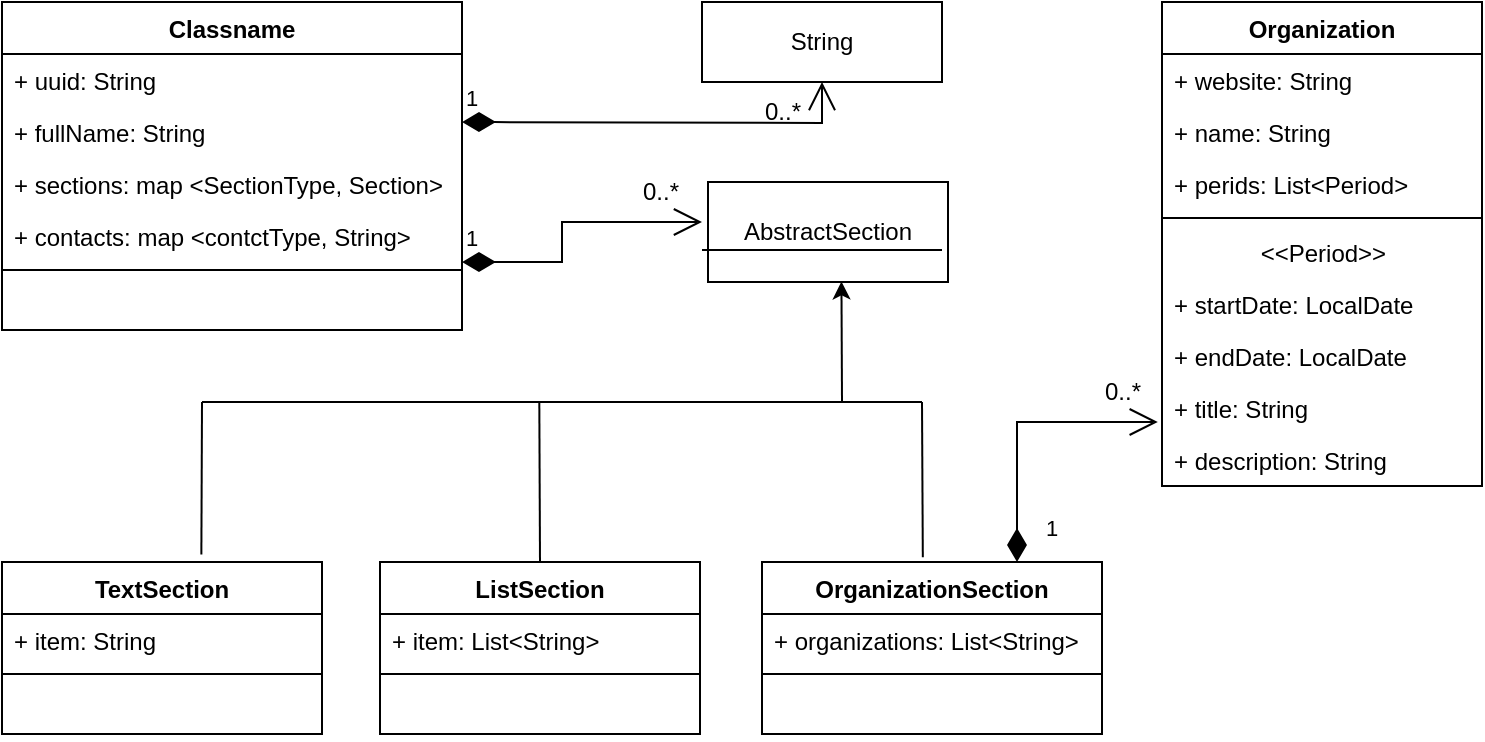 <mxfile version="20.8.23" type="github">
  <diagram id="C5RBs43oDa-KdzZeNtuy" name="Page-1">
    <mxGraphModel dx="1318" dy="532" grid="1" gridSize="10" guides="1" tooltips="1" connect="1" arrows="1" fold="1" page="1" pageScale="1" pageWidth="827" pageHeight="1169" math="0" shadow="0">
      <root>
        <mxCell id="WIyWlLk6GJQsqaUBKTNV-0" />
        <mxCell id="WIyWlLk6GJQsqaUBKTNV-1" parent="WIyWlLk6GJQsqaUBKTNV-0" />
        <mxCell id="iBekU815NQ3VYdeE8X2_-0" value="Classname" style="swimlane;fontStyle=1;align=center;verticalAlign=top;childLayout=stackLayout;horizontal=1;startSize=26;horizontalStack=0;resizeParent=1;resizeParentMax=0;resizeLast=0;collapsible=1;marginBottom=0;" parent="WIyWlLk6GJQsqaUBKTNV-1" vertex="1">
          <mxGeometry x="60" y="40" width="230" height="164" as="geometry" />
        </mxCell>
        <mxCell id="iBekU815NQ3VYdeE8X2_-1" value="+ uuid: String" style="text;strokeColor=none;fillColor=none;align=left;verticalAlign=top;spacingLeft=4;spacingRight=4;overflow=hidden;rotatable=0;points=[[0,0.5],[1,0.5]];portConstraint=eastwest;" parent="iBekU815NQ3VYdeE8X2_-0" vertex="1">
          <mxGeometry y="26" width="230" height="26" as="geometry" />
        </mxCell>
        <mxCell id="iBekU815NQ3VYdeE8X2_-5" value="+ fullName: String" style="text;strokeColor=none;fillColor=none;align=left;verticalAlign=top;spacingLeft=4;spacingRight=4;overflow=hidden;rotatable=0;points=[[0,0.5],[1,0.5]];portConstraint=eastwest;" parent="iBekU815NQ3VYdeE8X2_-0" vertex="1">
          <mxGeometry y="52" width="230" height="26" as="geometry" />
        </mxCell>
        <mxCell id="iBekU815NQ3VYdeE8X2_-6" value="+ sections: map &lt;SectionType, Section&gt;" style="text;strokeColor=none;fillColor=none;align=left;verticalAlign=top;spacingLeft=4;spacingRight=4;overflow=hidden;rotatable=0;points=[[0,0.5],[1,0.5]];portConstraint=eastwest;" parent="iBekU815NQ3VYdeE8X2_-0" vertex="1">
          <mxGeometry y="78" width="230" height="26" as="geometry" />
        </mxCell>
        <mxCell id="iBekU815NQ3VYdeE8X2_-7" value="+ contacts: map &lt;contctType, String&gt;" style="text;strokeColor=none;fillColor=none;align=left;verticalAlign=top;spacingLeft=4;spacingRight=4;overflow=hidden;rotatable=0;points=[[0,0.5],[1,0.5]];portConstraint=eastwest;" parent="iBekU815NQ3VYdeE8X2_-0" vertex="1">
          <mxGeometry y="104" width="230" height="26" as="geometry" />
        </mxCell>
        <mxCell id="iBekU815NQ3VYdeE8X2_-2" value="" style="line;strokeWidth=1;fillColor=none;align=left;verticalAlign=middle;spacingTop=-1;spacingLeft=3;spacingRight=3;rotatable=0;labelPosition=right;points=[];portConstraint=eastwest;strokeColor=inherit;" parent="iBekU815NQ3VYdeE8X2_-0" vertex="1">
          <mxGeometry y="130" width="230" height="8" as="geometry" />
        </mxCell>
        <mxCell id="iBekU815NQ3VYdeE8X2_-3" value="   " style="text;strokeColor=none;fillColor=none;align=left;verticalAlign=top;spacingLeft=4;spacingRight=4;overflow=hidden;rotatable=0;points=[[0,0.5],[1,0.5]];portConstraint=eastwest;" parent="iBekU815NQ3VYdeE8X2_-0" vertex="1">
          <mxGeometry y="138" width="230" height="26" as="geometry" />
        </mxCell>
        <mxCell id="iBekU815NQ3VYdeE8X2_-8" value="String" style="whiteSpace=wrap;html=1;" parent="WIyWlLk6GJQsqaUBKTNV-1" vertex="1">
          <mxGeometry x="410" y="40" width="120" height="40" as="geometry" />
        </mxCell>
        <mxCell id="iBekU815NQ3VYdeE8X2_-11" value="AbstractSection" style="whiteSpace=wrap;html=1;" parent="WIyWlLk6GJQsqaUBKTNV-1" vertex="1">
          <mxGeometry x="413" y="130" width="120" height="50" as="geometry" />
        </mxCell>
        <mxCell id="iBekU815NQ3VYdeE8X2_-16" value="" style="line;strokeWidth=1;fillColor=none;align=left;verticalAlign=middle;spacingTop=-1;spacingLeft=3;spacingRight=3;rotatable=0;labelPosition=right;points=[];portConstraint=eastwest;strokeColor=inherit;" parent="WIyWlLk6GJQsqaUBKTNV-1" vertex="1">
          <mxGeometry x="410" y="160" width="120" height="8" as="geometry" />
        </mxCell>
        <mxCell id="iBekU815NQ3VYdeE8X2_-17" value="1" style="endArrow=open;html=1;endSize=12;startArrow=diamondThin;startSize=14;startFill=1;edgeStyle=orthogonalEdgeStyle;align=left;verticalAlign=bottom;rounded=0;" parent="WIyWlLk6GJQsqaUBKTNV-1" target="iBekU815NQ3VYdeE8X2_-8" edge="1">
          <mxGeometry x="-1" y="3" relative="1" as="geometry">
            <mxPoint x="290" y="100" as="sourcePoint" />
            <mxPoint x="380" y="100" as="targetPoint" />
          </mxGeometry>
        </mxCell>
        <mxCell id="iBekU815NQ3VYdeE8X2_-18" value="1" style="endArrow=open;html=1;endSize=12;startArrow=diamondThin;startSize=14;startFill=1;edgeStyle=orthogonalEdgeStyle;align=left;verticalAlign=bottom;rounded=0;" parent="WIyWlLk6GJQsqaUBKTNV-1" edge="1">
          <mxGeometry x="-1" y="3" relative="1" as="geometry">
            <mxPoint x="290" y="170" as="sourcePoint" />
            <mxPoint x="410" y="150" as="targetPoint" />
            <Array as="points">
              <mxPoint x="340" y="170" />
              <mxPoint x="340" y="150" />
            </Array>
          </mxGeometry>
        </mxCell>
        <mxCell id="iBekU815NQ3VYdeE8X2_-72" value="TextSection" style="swimlane;fontStyle=1;align=center;verticalAlign=top;childLayout=stackLayout;horizontal=1;startSize=26;horizontalStack=0;resizeParent=1;resizeParentMax=0;resizeLast=0;collapsible=1;marginBottom=0;" parent="WIyWlLk6GJQsqaUBKTNV-1" vertex="1">
          <mxGeometry x="60" y="320" width="160" height="86" as="geometry" />
        </mxCell>
        <mxCell id="iBekU815NQ3VYdeE8X2_-92" value="+ item: String" style="text;strokeColor=none;fillColor=none;align=left;verticalAlign=top;spacingLeft=4;spacingRight=4;overflow=hidden;rotatable=0;points=[[0,0.5],[1,0.5]];portConstraint=eastwest;" parent="iBekU815NQ3VYdeE8X2_-72" vertex="1">
          <mxGeometry y="26" width="160" height="26" as="geometry" />
        </mxCell>
        <mxCell id="iBekU815NQ3VYdeE8X2_-74" value="" style="line;strokeWidth=1;fillColor=none;align=left;verticalAlign=middle;spacingTop=-1;spacingLeft=3;spacingRight=3;rotatable=0;labelPosition=right;points=[];portConstraint=eastwest;strokeColor=inherit;" parent="iBekU815NQ3VYdeE8X2_-72" vertex="1">
          <mxGeometry y="52" width="160" height="8" as="geometry" />
        </mxCell>
        <mxCell id="iBekU815NQ3VYdeE8X2_-75" value=" " style="text;strokeColor=none;fillColor=none;align=left;verticalAlign=top;spacingLeft=4;spacingRight=4;overflow=hidden;rotatable=0;points=[[0,0.5],[1,0.5]];portConstraint=eastwest;" parent="iBekU815NQ3VYdeE8X2_-72" vertex="1">
          <mxGeometry y="60" width="160" height="26" as="geometry" />
        </mxCell>
        <mxCell id="iBekU815NQ3VYdeE8X2_-76" value="ListSection" style="swimlane;fontStyle=1;align=center;verticalAlign=top;childLayout=stackLayout;horizontal=1;startSize=26;horizontalStack=0;resizeParent=1;resizeParentMax=0;resizeLast=0;collapsible=1;marginBottom=0;" parent="WIyWlLk6GJQsqaUBKTNV-1" vertex="1">
          <mxGeometry x="249" y="320" width="160" height="86" as="geometry" />
        </mxCell>
        <mxCell id="iBekU815NQ3VYdeE8X2_-77" value="+ item: List&lt;String&gt;" style="text;strokeColor=none;fillColor=none;align=left;verticalAlign=top;spacingLeft=4;spacingRight=4;overflow=hidden;rotatable=0;points=[[0,0.5],[1,0.5]];portConstraint=eastwest;" parent="iBekU815NQ3VYdeE8X2_-76" vertex="1">
          <mxGeometry y="26" width="160" height="26" as="geometry" />
        </mxCell>
        <mxCell id="iBekU815NQ3VYdeE8X2_-78" value="" style="line;strokeWidth=1;fillColor=none;align=left;verticalAlign=middle;spacingTop=-1;spacingLeft=3;spacingRight=3;rotatable=0;labelPosition=right;points=[];portConstraint=eastwest;strokeColor=inherit;" parent="iBekU815NQ3VYdeE8X2_-76" vertex="1">
          <mxGeometry y="52" width="160" height="8" as="geometry" />
        </mxCell>
        <mxCell id="iBekU815NQ3VYdeE8X2_-79" value=" " style="text;strokeColor=none;fillColor=none;align=left;verticalAlign=top;spacingLeft=4;spacingRight=4;overflow=hidden;rotatable=0;points=[[0,0.5],[1,0.5]];portConstraint=eastwest;" parent="iBekU815NQ3VYdeE8X2_-76" vertex="1">
          <mxGeometry y="60" width="160" height="26" as="geometry" />
        </mxCell>
        <mxCell id="iBekU815NQ3VYdeE8X2_-80" value="OrganizationSection" style="swimlane;fontStyle=1;align=center;verticalAlign=top;childLayout=stackLayout;horizontal=1;startSize=26;horizontalStack=0;resizeParent=1;resizeParentMax=0;resizeLast=0;collapsible=1;marginBottom=0;" parent="WIyWlLk6GJQsqaUBKTNV-1" vertex="1">
          <mxGeometry x="440" y="320" width="170" height="86" as="geometry" />
        </mxCell>
        <mxCell id="iBekU815NQ3VYdeE8X2_-81" value="+ organizations: List&lt;String&gt;" style="text;strokeColor=none;fillColor=none;align=left;verticalAlign=top;spacingLeft=4;spacingRight=4;overflow=hidden;rotatable=0;points=[[0,0.5],[1,0.5]];portConstraint=eastwest;" parent="iBekU815NQ3VYdeE8X2_-80" vertex="1">
          <mxGeometry y="26" width="170" height="26" as="geometry" />
        </mxCell>
        <mxCell id="iBekU815NQ3VYdeE8X2_-82" value="" style="line;strokeWidth=1;fillColor=none;align=left;verticalAlign=middle;spacingTop=-1;spacingLeft=3;spacingRight=3;rotatable=0;labelPosition=right;points=[];portConstraint=eastwest;strokeColor=inherit;" parent="iBekU815NQ3VYdeE8X2_-80" vertex="1">
          <mxGeometry y="52" width="170" height="8" as="geometry" />
        </mxCell>
        <mxCell id="iBekU815NQ3VYdeE8X2_-83" value=" " style="text;strokeColor=none;fillColor=none;align=left;verticalAlign=top;spacingLeft=4;spacingRight=4;overflow=hidden;rotatable=0;points=[[0,0.5],[1,0.5]];portConstraint=eastwest;" parent="iBekU815NQ3VYdeE8X2_-80" vertex="1">
          <mxGeometry y="60" width="170" height="26" as="geometry" />
        </mxCell>
        <mxCell id="iBekU815NQ3VYdeE8X2_-93" value="" style="endArrow=none;html=1;rounded=0;exitX=0.623;exitY=-0.043;exitDx=0;exitDy=0;exitPerimeter=0;" parent="WIyWlLk6GJQsqaUBKTNV-1" edge="1" source="iBekU815NQ3VYdeE8X2_-72">
          <mxGeometry width="50" height="50" relative="1" as="geometry">
            <mxPoint x="160" y="280" as="sourcePoint" />
            <mxPoint x="160" y="240" as="targetPoint" />
          </mxGeometry>
        </mxCell>
        <mxCell id="iBekU815NQ3VYdeE8X2_-94" value="" style="endArrow=none;html=1;rounded=0;exitX=0.5;exitY=0;exitDx=0;exitDy=0;" parent="WIyWlLk6GJQsqaUBKTNV-1" edge="1" source="iBekU815NQ3VYdeE8X2_-76">
          <mxGeometry width="50" height="50" relative="1" as="geometry">
            <mxPoint x="328.66" y="280" as="sourcePoint" />
            <mxPoint x="328.66" y="240" as="targetPoint" />
          </mxGeometry>
        </mxCell>
        <mxCell id="iBekU815NQ3VYdeE8X2_-95" value="" style="endArrow=none;html=1;rounded=0;exitX=0.473;exitY=-0.027;exitDx=0;exitDy=0;exitPerimeter=0;" parent="WIyWlLk6GJQsqaUBKTNV-1" source="iBekU815NQ3VYdeE8X2_-80" edge="1">
          <mxGeometry width="50" height="50" relative="1" as="geometry">
            <mxPoint x="410" y="290" as="sourcePoint" />
            <mxPoint x="520" y="240" as="targetPoint" />
          </mxGeometry>
        </mxCell>
        <mxCell id="iBekU815NQ3VYdeE8X2_-96" value="" style="endArrow=none;html=1;rounded=0;" parent="WIyWlLk6GJQsqaUBKTNV-1" edge="1">
          <mxGeometry width="50" height="50" relative="1" as="geometry">
            <mxPoint x="160" y="240" as="sourcePoint" />
            <mxPoint x="520" y="240" as="targetPoint" />
          </mxGeometry>
        </mxCell>
        <mxCell id="iBekU815NQ3VYdeE8X2_-97" value="" style="endArrow=classic;html=1;rounded=0;entryX=0.556;entryY=0.994;entryDx=0;entryDy=0;entryPerimeter=0;" parent="WIyWlLk6GJQsqaUBKTNV-1" target="iBekU815NQ3VYdeE8X2_-11" edge="1">
          <mxGeometry width="50" height="50" relative="1" as="geometry">
            <mxPoint x="480" y="240" as="sourcePoint" />
            <mxPoint x="530" y="190" as="targetPoint" />
          </mxGeometry>
        </mxCell>
        <mxCell id="iBekU815NQ3VYdeE8X2_-98" value="1" style="endArrow=open;html=1;endSize=12;startArrow=diamondThin;startSize=14;startFill=1;edgeStyle=orthogonalEdgeStyle;align=left;verticalAlign=bottom;rounded=0;exitX=0.75;exitY=0;exitDx=0;exitDy=0;entryX=-0.013;entryY=0.731;entryDx=0;entryDy=0;entryPerimeter=0;" parent="WIyWlLk6GJQsqaUBKTNV-1" source="iBekU815NQ3VYdeE8X2_-80" target="qju8-mcuTbw0JjaTCien-10" edge="1">
          <mxGeometry x="-0.869" y="-12" relative="1" as="geometry">
            <mxPoint x="580" y="190" as="sourcePoint" />
            <mxPoint x="600" y="250" as="targetPoint" />
            <Array as="points">
              <mxPoint x="568" y="250" />
              <mxPoint x="638" y="250" />
            </Array>
            <mxPoint y="1" as="offset" />
          </mxGeometry>
        </mxCell>
        <mxCell id="iBekU815NQ3VYdeE8X2_-99" value="0..*" style="text;html=1;align=center;verticalAlign=middle;resizable=0;points=[];autosize=1;strokeColor=none;fillColor=none;" parent="WIyWlLk6GJQsqaUBKTNV-1" vertex="1">
          <mxGeometry x="369" y="120" width="40" height="30" as="geometry" />
        </mxCell>
        <mxCell id="iBekU815NQ3VYdeE8X2_-100" value="0..*" style="text;html=1;align=center;verticalAlign=middle;resizable=0;points=[];autosize=1;strokeColor=none;fillColor=none;" parent="WIyWlLk6GJQsqaUBKTNV-1" vertex="1">
          <mxGeometry x="430" y="80" width="40" height="30" as="geometry" />
        </mxCell>
        <mxCell id="iBekU815NQ3VYdeE8X2_-101" value="0..*" style="text;html=1;align=center;verticalAlign=middle;resizable=0;points=[];autosize=1;strokeColor=none;fillColor=none;" parent="WIyWlLk6GJQsqaUBKTNV-1" vertex="1">
          <mxGeometry x="600" y="220" width="40" height="30" as="geometry" />
        </mxCell>
        <mxCell id="qju8-mcuTbw0JjaTCien-4" value="Organization" style="swimlane;fontStyle=1;align=center;verticalAlign=top;childLayout=stackLayout;horizontal=1;startSize=26;horizontalStack=0;resizeParent=1;resizeParentMax=0;resizeLast=0;collapsible=1;marginBottom=0;" vertex="1" parent="WIyWlLk6GJQsqaUBKTNV-1">
          <mxGeometry x="640" y="40" width="160" height="242" as="geometry" />
        </mxCell>
        <mxCell id="qju8-mcuTbw0JjaTCien-5" value="+ website: String" style="text;strokeColor=none;fillColor=none;align=left;verticalAlign=top;spacingLeft=4;spacingRight=4;overflow=hidden;rotatable=0;points=[[0,0.5],[1,0.5]];portConstraint=eastwest;" vertex="1" parent="qju8-mcuTbw0JjaTCien-4">
          <mxGeometry y="26" width="160" height="26" as="geometry" />
        </mxCell>
        <mxCell id="qju8-mcuTbw0JjaTCien-11" value="+ name: String" style="text;strokeColor=none;fillColor=none;align=left;verticalAlign=top;spacingLeft=4;spacingRight=4;overflow=hidden;rotatable=0;points=[[0,0.5],[1,0.5]];portConstraint=eastwest;" vertex="1" parent="qju8-mcuTbw0JjaTCien-4">
          <mxGeometry y="52" width="160" height="26" as="geometry" />
        </mxCell>
        <mxCell id="qju8-mcuTbw0JjaTCien-12" value="+ perids: List&lt;Period&gt;&#xa;  " style="text;strokeColor=none;fillColor=none;align=left;verticalAlign=top;spacingLeft=4;spacingRight=4;overflow=hidden;rotatable=0;points=[[0,0.5],[1,0.5]];portConstraint=eastwest;" vertex="1" parent="qju8-mcuTbw0JjaTCien-4">
          <mxGeometry y="78" width="160" height="26" as="geometry" />
        </mxCell>
        <mxCell id="qju8-mcuTbw0JjaTCien-6" value="" style="line;strokeWidth=1;fillColor=none;align=left;verticalAlign=middle;spacingTop=-1;spacingLeft=3;spacingRight=3;rotatable=0;labelPosition=right;points=[];portConstraint=eastwest;strokeColor=inherit;" vertex="1" parent="qju8-mcuTbw0JjaTCien-4">
          <mxGeometry y="104" width="160" height="8" as="geometry" />
        </mxCell>
        <mxCell id="qju8-mcuTbw0JjaTCien-7" value="             &lt;&lt;Period&gt;&gt;" style="text;strokeColor=none;fillColor=none;align=left;verticalAlign=top;spacingLeft=4;spacingRight=4;overflow=hidden;rotatable=0;points=[[0,0.5],[1,0.5]];portConstraint=eastwest;" vertex="1" parent="qju8-mcuTbw0JjaTCien-4">
          <mxGeometry y="112" width="160" height="26" as="geometry" />
        </mxCell>
        <mxCell id="qju8-mcuTbw0JjaTCien-8" value="+ startDate: LocalDate" style="text;strokeColor=none;fillColor=none;align=left;verticalAlign=top;spacingLeft=4;spacingRight=4;overflow=hidden;rotatable=0;points=[[0,0.5],[1,0.5]];portConstraint=eastwest;" vertex="1" parent="qju8-mcuTbw0JjaTCien-4">
          <mxGeometry y="138" width="160" height="26" as="geometry" />
        </mxCell>
        <mxCell id="qju8-mcuTbw0JjaTCien-9" value="+ endDate: LocalDate" style="text;strokeColor=none;fillColor=none;align=left;verticalAlign=top;spacingLeft=4;spacingRight=4;overflow=hidden;rotatable=0;points=[[0,0.5],[1,0.5]];portConstraint=eastwest;" vertex="1" parent="qju8-mcuTbw0JjaTCien-4">
          <mxGeometry y="164" width="160" height="26" as="geometry" />
        </mxCell>
        <mxCell id="qju8-mcuTbw0JjaTCien-10" value="+ title: String" style="text;strokeColor=none;fillColor=none;align=left;verticalAlign=top;spacingLeft=4;spacingRight=4;overflow=hidden;rotatable=0;points=[[0,0.5],[1,0.5]];portConstraint=eastwest;" vertex="1" parent="qju8-mcuTbw0JjaTCien-4">
          <mxGeometry y="190" width="160" height="26" as="geometry" />
        </mxCell>
        <mxCell id="qju8-mcuTbw0JjaTCien-15" value="+ description: String" style="text;strokeColor=none;fillColor=none;align=left;verticalAlign=top;spacingLeft=4;spacingRight=4;overflow=hidden;rotatable=0;points=[[0,0.5],[1,0.5]];portConstraint=eastwest;" vertex="1" parent="qju8-mcuTbw0JjaTCien-4">
          <mxGeometry y="216" width="160" height="26" as="geometry" />
        </mxCell>
      </root>
    </mxGraphModel>
  </diagram>
</mxfile>
